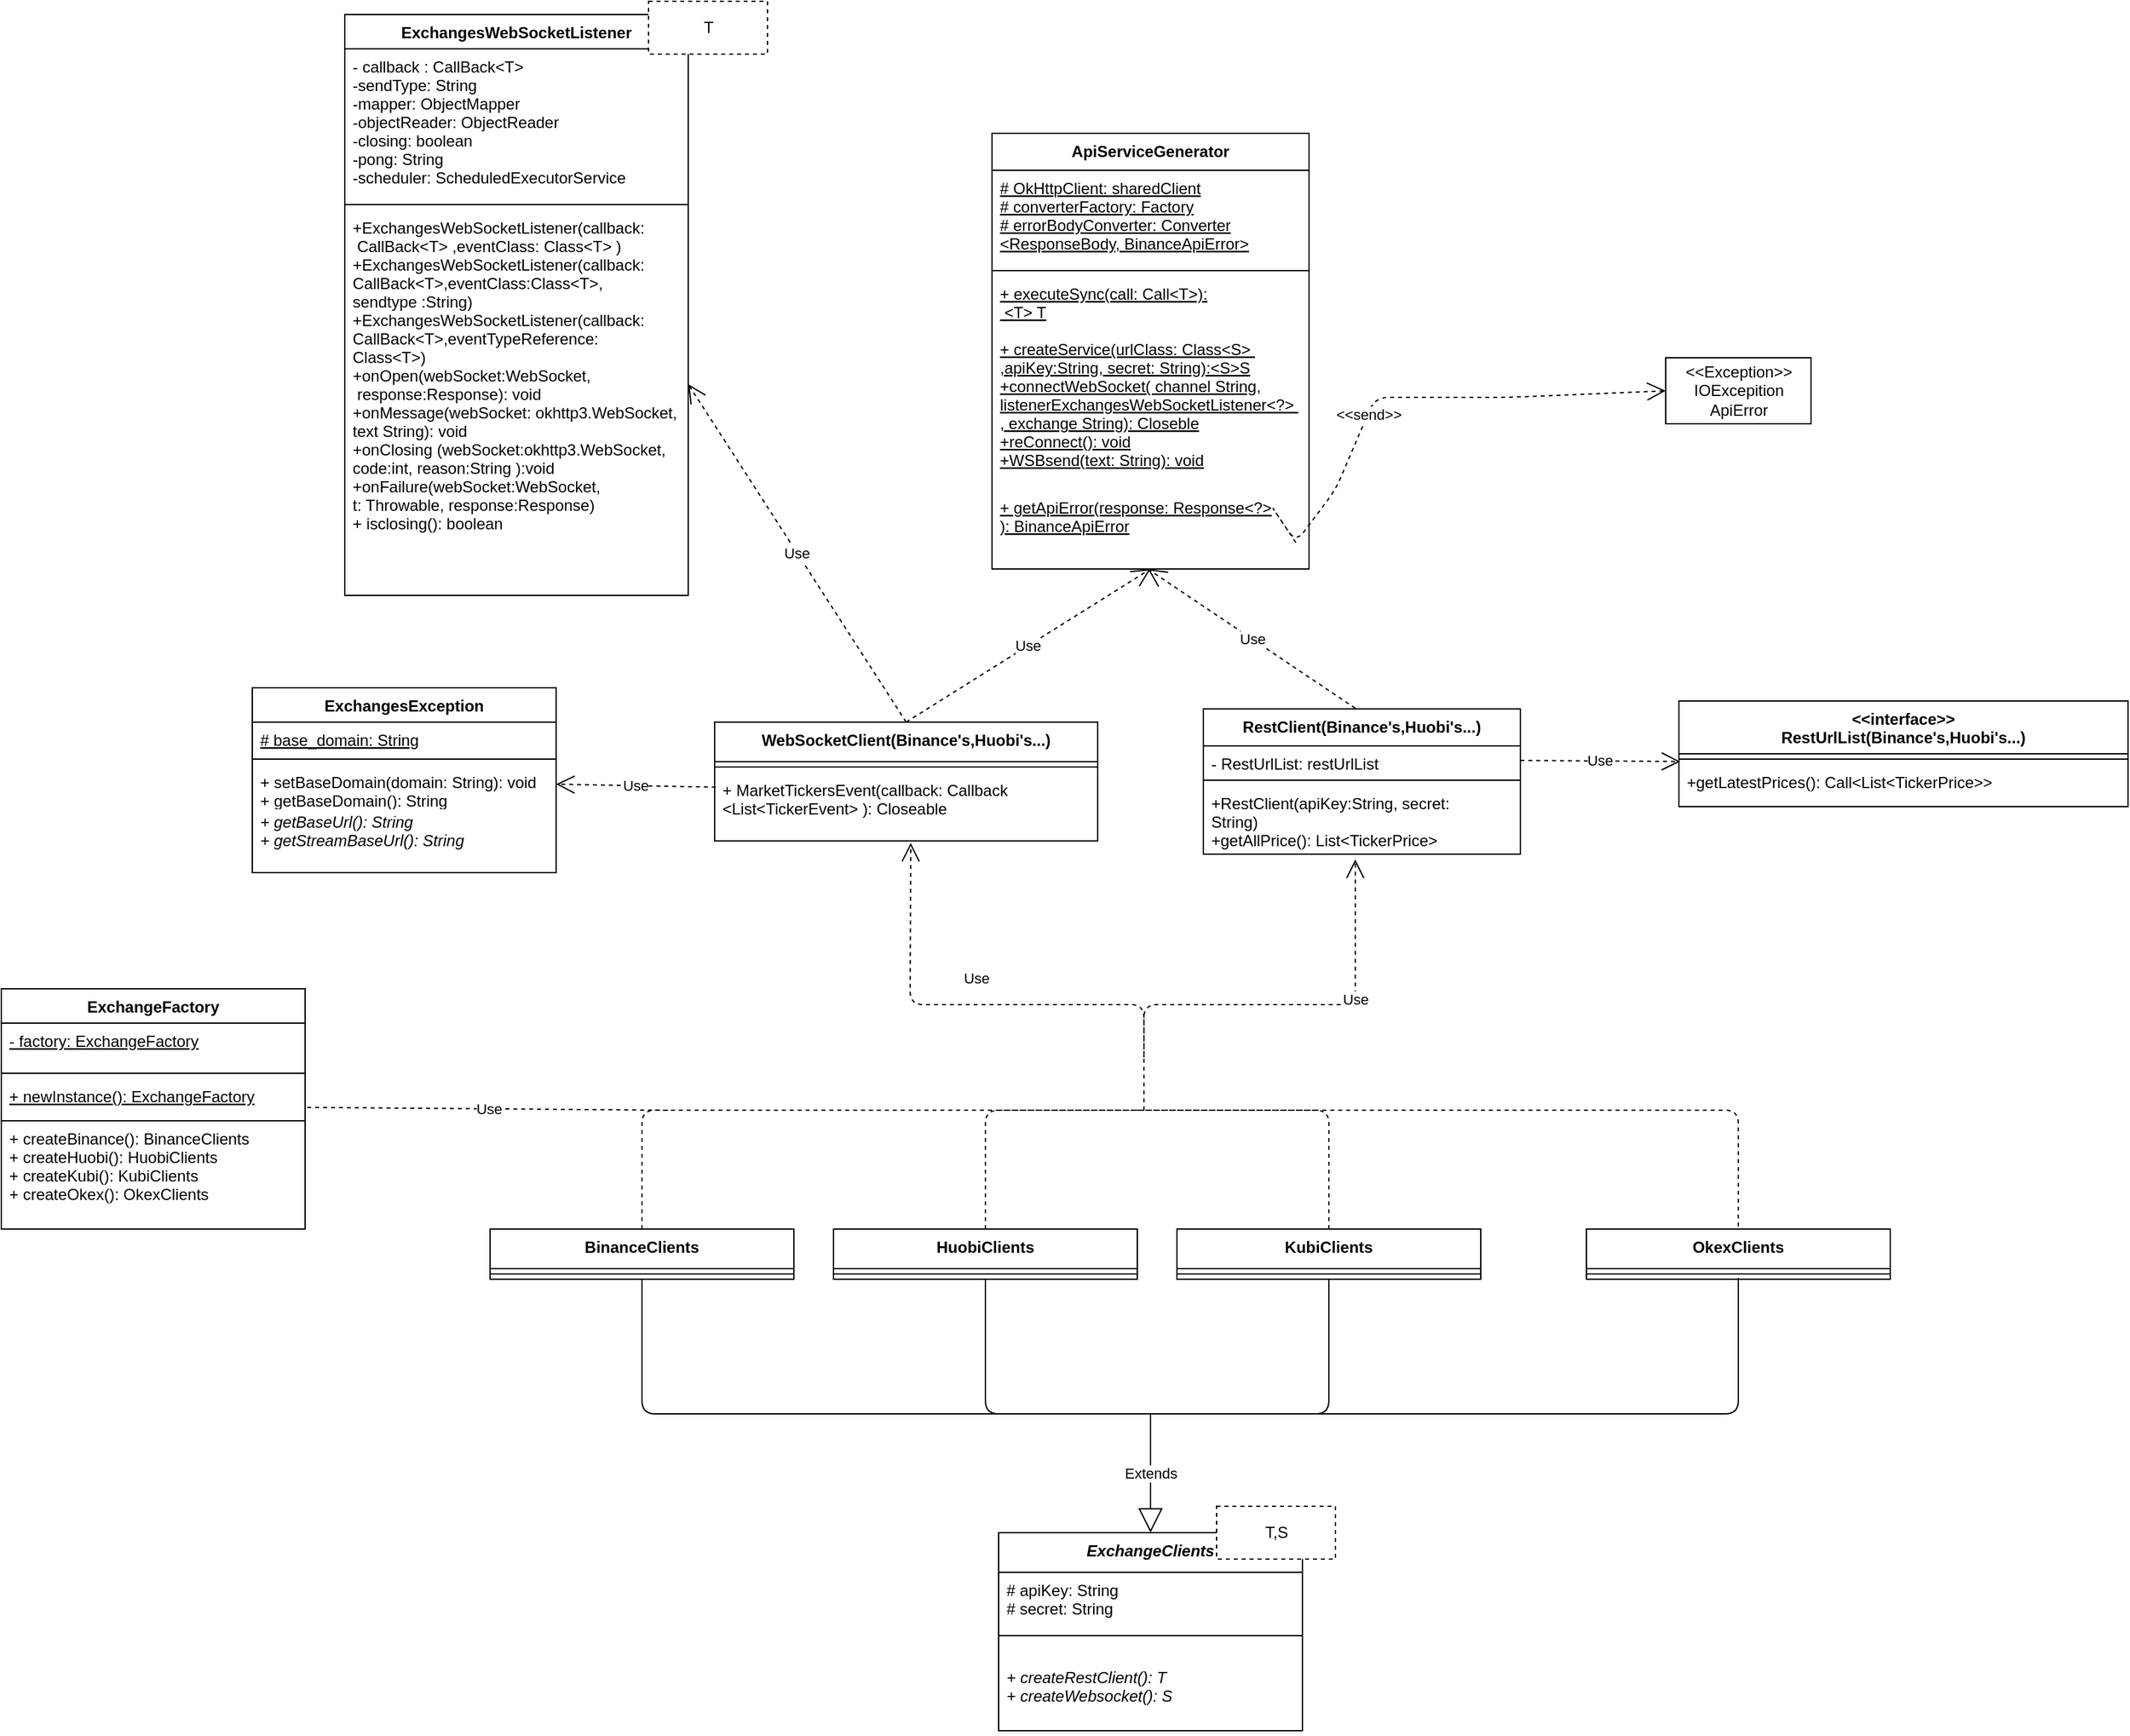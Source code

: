 <mxfile version="15.2.7" type="github">
  <diagram id="A37DV3WjvMcnFRjcwWZq" name="Page-1">
    <mxGraphModel dx="3460" dy="4253" grid="1" gridSize="10" guides="1" tooltips="1" connect="1" arrows="1" fold="1" page="1" pageScale="1" pageWidth="1654" pageHeight="2336" math="0" shadow="0">
      <root>
        <mxCell id="0" />
        <mxCell id="1" parent="0" />
        <mxCell id="saQZrc7lZc9PZ6fEef2M-4" value="ExchangeClients" style="swimlane;fontStyle=3;align=center;verticalAlign=top;childLayout=stackLayout;horizontal=1;startSize=30;horizontalStack=0;resizeParent=1;resizeParentMax=0;resizeLast=0;collapsible=1;marginBottom=0;direction=east;" parent="1" vertex="1">
          <mxGeometry x="965" y="640" width="230" height="150" as="geometry" />
        </mxCell>
        <mxCell id="saQZrc7lZc9PZ6fEef2M-5" value="# apiKey: String&#xa;# secret: String&#xa;" style="text;strokeColor=none;fillColor=none;align=left;verticalAlign=top;spacingLeft=4;spacingRight=4;overflow=hidden;rotatable=0;points=[[0,0.5],[1,0.5]];portConstraint=eastwest;" parent="saQZrc7lZc9PZ6fEef2M-4" vertex="1">
          <mxGeometry y="30" width="230" height="44" as="geometry" />
        </mxCell>
        <mxCell id="saQZrc7lZc9PZ6fEef2M-6" value="" style="line;strokeWidth=1;fillColor=none;align=left;verticalAlign=middle;spacingTop=-1;spacingLeft=3;spacingRight=3;rotatable=0;labelPosition=right;points=[];portConstraint=eastwest;" parent="saQZrc7lZc9PZ6fEef2M-4" vertex="1">
          <mxGeometry y="74" width="230" height="8" as="geometry" />
        </mxCell>
        <mxCell id="saQZrc7lZc9PZ6fEef2M-7" value="&#xa;+ createRestClient(): T&#xa;+ createWebsocket(): S" style="text;strokeColor=none;fillColor=none;align=left;verticalAlign=top;spacingLeft=4;spacingRight=4;overflow=hidden;rotatable=0;points=[[0,0.5],[1,0.5]];portConstraint=eastwest;fontStyle=2" parent="saQZrc7lZc9PZ6fEef2M-4" vertex="1">
          <mxGeometry y="82" width="230" height="68" as="geometry" />
        </mxCell>
        <mxCell id="5m-mVSH9zPSaH-w6CBmt-1" value="&lt;&lt;interface&gt;&gt;&#xa;RestUrlList(Binance&#39;s,Huobi&#39;s...)" style="swimlane;fontStyle=1;align=center;verticalAlign=top;childLayout=stackLayout;horizontal=1;startSize=40;horizontalStack=0;resizeParent=1;resizeParentMax=0;resizeLast=0;collapsible=1;marginBottom=0;" parent="1" vertex="1">
          <mxGeometry x="1480" y="10" width="340" height="80" as="geometry">
            <mxRectangle x="1330" y="440" width="110" height="30" as="alternateBounds" />
          </mxGeometry>
        </mxCell>
        <mxCell id="5m-mVSH9zPSaH-w6CBmt-3" value="" style="line;strokeWidth=1;fillColor=none;align=left;verticalAlign=middle;spacingTop=-1;spacingLeft=3;spacingRight=3;rotatable=0;labelPosition=right;points=[];portConstraint=eastwest;" parent="5m-mVSH9zPSaH-w6CBmt-1" vertex="1">
          <mxGeometry y="40" width="340" height="8" as="geometry" />
        </mxCell>
        <mxCell id="5m-mVSH9zPSaH-w6CBmt-4" value="+getLatestPrices(): Call&lt;List&lt;TickerPrice&gt;&gt;" style="text;strokeColor=none;fillColor=none;align=left;verticalAlign=top;spacingLeft=4;spacingRight=4;overflow=hidden;rotatable=0;points=[[0,0.5],[1,0.5]];portConstraint=eastwest;" parent="5m-mVSH9zPSaH-w6CBmt-1" vertex="1">
          <mxGeometry y="48" width="340" height="32" as="geometry" />
        </mxCell>
        <mxCell id="saQZrc7lZc9PZ6fEef2M-20" value="Use" style="endArrow=open;endSize=12;dashed=1;html=1;" parent="1" edge="1">
          <mxGeometry x="0.398" width="160" relative="1" as="geometry">
            <mxPoint x="1075" y="320" as="sourcePoint" />
            <mxPoint x="1235" y="130" as="targetPoint" />
            <Array as="points">
              <mxPoint x="1075" y="240" />
              <mxPoint x="1120" y="240" />
              <mxPoint x="1165" y="240" />
              <mxPoint x="1235" y="240" />
            </Array>
            <mxPoint as="offset" />
          </mxGeometry>
        </mxCell>
        <mxCell id="saQZrc7lZc9PZ6fEef2M-21" value="Use" style="endArrow=open;endSize=12;dashed=1;html=1;entryX=0.512;entryY=1.028;entryDx=0;entryDy=0;entryPerimeter=0;" parent="1" target="WPX5YWxRIWcnjSOnMV8b-8" edge="1">
          <mxGeometry x="-0.016" y="-20" width="160" relative="1" as="geometry">
            <mxPoint x="1075" y="280" as="sourcePoint" />
            <mxPoint x="488" y="140" as="targetPoint" />
            <Array as="points">
              <mxPoint x="1075" y="240" />
              <mxPoint x="898" y="240" />
            </Array>
            <mxPoint as="offset" />
          </mxGeometry>
        </mxCell>
        <mxCell id="saQZrc7lZc9PZ6fEef2M-28" value="Use" style="endArrow=open;endSize=12;dashed=1;html=1;exitX=0.5;exitY=0;exitDx=0;exitDy=0;" parent="1" edge="1">
          <mxGeometry width="160" relative="1" as="geometry">
            <mxPoint x="1235" y="15.5" as="sourcePoint" />
            <mxPoint x="1078" y="-90" as="targetPoint" />
          </mxGeometry>
        </mxCell>
        <mxCell id="saQZrc7lZc9PZ6fEef2M-29" value="ApiServiceGenerator" style="swimlane;fontStyle=1;align=center;verticalAlign=top;childLayout=stackLayout;horizontal=1;startSize=28;horizontalStack=0;resizeParent=1;resizeParentMax=0;resizeLast=0;collapsible=1;marginBottom=0;" parent="1" vertex="1">
          <mxGeometry x="960" y="-420" width="240" height="330" as="geometry" />
        </mxCell>
        <mxCell id="saQZrc7lZc9PZ6fEef2M-30" value="# OkHttpClient: sharedClient&#xa;# converterFactory: Factory&#xa;# errorBodyConverter: Converter&#xa;&lt;ResponseBody, BinanceApiError&gt;" style="text;strokeColor=none;fillColor=none;align=left;verticalAlign=top;spacingLeft=4;spacingRight=4;overflow=hidden;rotatable=0;points=[[0,0.5],[1,0.5]];portConstraint=eastwest;fontStyle=4" parent="saQZrc7lZc9PZ6fEef2M-29" vertex="1">
          <mxGeometry y="28" width="240" height="72" as="geometry" />
        </mxCell>
        <mxCell id="saQZrc7lZc9PZ6fEef2M-31" value="" style="line;strokeWidth=1;fillColor=none;align=left;verticalAlign=middle;spacingTop=-1;spacingLeft=3;spacingRight=3;rotatable=0;labelPosition=right;points=[];portConstraint=eastwest;" parent="saQZrc7lZc9PZ6fEef2M-29" vertex="1">
          <mxGeometry y="100" width="240" height="8" as="geometry" />
        </mxCell>
        <mxCell id="saQZrc7lZc9PZ6fEef2M-32" value="+ executeSync(call: Call&lt;T&gt;):&#xa; &lt;T&gt; T" style="text;strokeColor=none;fillColor=none;align=left;verticalAlign=top;spacingLeft=4;spacingRight=4;overflow=hidden;rotatable=0;points=[[0,0.5],[1,0.5]];portConstraint=eastwest;fontStyle=4" parent="saQZrc7lZc9PZ6fEef2M-29" vertex="1">
          <mxGeometry y="108" width="240" height="42" as="geometry" />
        </mxCell>
        <mxCell id="saQZrc7lZc9PZ6fEef2M-33" value="+ createService(urlClass: Class&lt;S&gt; &#xa;,apiKey:String, secret: String):&lt;S&gt;S&#xa;+connectWebSocket( channel String,&#xa;listenerExchangesWebSocketListener&lt;?&gt; &#xa;, exchange String): Closeble&#xa;+reConnect(): void&#xa;+WSBsend(text: String): void&#xa;" style="text;strokeColor=none;fillColor=none;align=left;verticalAlign=top;spacingLeft=4;spacingRight=4;overflow=hidden;rotatable=0;points=[[0,0.5],[1,0.5]];portConstraint=eastwest;fontStyle=4" parent="saQZrc7lZc9PZ6fEef2M-29" vertex="1">
          <mxGeometry y="150" width="240" height="120" as="geometry" />
        </mxCell>
        <mxCell id="CM9Afu2YifPehoNfD5sB-5" value="+ getApiError(response: Response&lt;?&gt;&#xa;): BinanceApiError&#xa;" style="text;strokeColor=none;fillColor=none;align=left;verticalAlign=top;spacingLeft=4;spacingRight=4;overflow=hidden;rotatable=0;points=[[0,0.5],[1,0.5]];portConstraint=eastwest;fontStyle=4" parent="saQZrc7lZc9PZ6fEef2M-29" vertex="1">
          <mxGeometry y="270" width="240" height="60" as="geometry" />
        </mxCell>
        <mxCell id="saQZrc7lZc9PZ6fEef2M-36" value="&amp;lt;&amp;lt;Exception&amp;gt;&amp;gt;&lt;br&gt;IOExcepition&lt;br&gt;ApiError" style="html=1;" parent="1" vertex="1">
          <mxGeometry x="1470" y="-250.0" width="110" height="50" as="geometry" />
        </mxCell>
        <mxCell id="saQZrc7lZc9PZ6fEef2M-37" value="&amp;lt;&amp;lt;send&amp;gt;&amp;gt;" style="endArrow=open;endSize=12;dashed=1;html=1;entryX=0;entryY=0.5;entryDx=0;entryDy=0;" parent="1" target="saQZrc7lZc9PZ6fEef2M-36" edge="1">
          <mxGeometry x="-0.118" width="160" relative="1" as="geometry">
            <mxPoint x="1190" y="-110" as="sourcePoint" />
            <mxPoint x="1444.24" y="-314.86" as="targetPoint" />
            <Array as="points">
              <mxPoint x="1170" y="-140" />
              <mxPoint x="1190" y="-110" />
              <mxPoint x="1220" y="-150" />
              <mxPoint x="1250" y="-220" />
              <mxPoint x="1350" y="-220" />
            </Array>
            <mxPoint as="offset" />
          </mxGeometry>
        </mxCell>
        <mxCell id="saQZrc7lZc9PZ6fEef2M-52" value="Use" style="endArrow=open;endSize=12;dashed=1;html=1;exitX=0.5;exitY=0;exitDx=0;exitDy=0;" parent="1" source="WPX5YWxRIWcnjSOnMV8b-4" edge="1">
          <mxGeometry width="160" relative="1" as="geometry">
            <mxPoint x="730" y="-270" as="sourcePoint" />
            <mxPoint x="730" y="-230" as="targetPoint" />
            <Array as="points" />
          </mxGeometry>
        </mxCell>
        <mxCell id="PJy8-3jixAbegAJKg2Lp-76" value="ExchangesException" style="swimlane;fontStyle=1;align=center;verticalAlign=top;childLayout=stackLayout;horizontal=1;startSize=26;horizontalStack=0;resizeParent=1;resizeParentMax=0;resizeLast=0;collapsible=1;marginBottom=0;" parent="1" vertex="1">
          <mxGeometry x="400" width="230" height="140" as="geometry" />
        </mxCell>
        <mxCell id="PJy8-3jixAbegAJKg2Lp-77" value="# base_domain: String" style="text;strokeColor=none;fillColor=none;align=left;verticalAlign=top;spacingLeft=4;spacingRight=4;overflow=hidden;rotatable=0;points=[[0,0.5],[1,0.5]];portConstraint=eastwest;fontStyle=4" parent="PJy8-3jixAbegAJKg2Lp-76" vertex="1">
          <mxGeometry y="26" width="230" height="24" as="geometry" />
        </mxCell>
        <mxCell id="PJy8-3jixAbegAJKg2Lp-78" value="" style="line;strokeWidth=1;fillColor=none;align=left;verticalAlign=middle;spacingTop=-1;spacingLeft=3;spacingRight=3;rotatable=0;labelPosition=right;points=[];portConstraint=eastwest;" parent="PJy8-3jixAbegAJKg2Lp-76" vertex="1">
          <mxGeometry y="50" width="230" height="8" as="geometry" />
        </mxCell>
        <mxCell id="PJy8-3jixAbegAJKg2Lp-79" value="+ setBaseDomain(domain: String): void&#xa;+ getBaseDomain(): String&#xa;" style="text;strokeColor=none;fillColor=none;align=left;verticalAlign=top;spacingLeft=4;spacingRight=4;overflow=hidden;rotatable=0;points=[[0,0.5],[1,0.5]];portConstraint=eastwest;fontStyle=0" parent="PJy8-3jixAbegAJKg2Lp-76" vertex="1">
          <mxGeometry y="58" width="230" height="30" as="geometry" />
        </mxCell>
        <mxCell id="PJy8-3jixAbegAJKg2Lp-80" value="+ getBaseUrl(): String&#xa;+ getStreamBaseUrl(): String&#xa;" style="text;strokeColor=none;fillColor=none;align=left;verticalAlign=top;spacingLeft=4;spacingRight=4;overflow=hidden;rotatable=0;points=[[0,0.5],[1,0.5]];portConstraint=eastwest;fontStyle=2" parent="PJy8-3jixAbegAJKg2Lp-76" vertex="1">
          <mxGeometry y="88" width="230" height="52" as="geometry" />
        </mxCell>
        <mxCell id="WPX5YWxRIWcnjSOnMV8b-4" value="WebSocketClient(Binance&#39;s,Huobi&#39;s...)" style="swimlane;fontStyle=1;align=center;verticalAlign=top;childLayout=stackLayout;horizontal=1;startSize=30;horizontalStack=0;resizeParent=1;resizeParentMax=0;resizeLast=0;collapsible=1;marginBottom=0;" parent="1" vertex="1">
          <mxGeometry x="750" y="26.0" width="290" height="90" as="geometry" />
        </mxCell>
        <mxCell id="WPX5YWxRIWcnjSOnMV8b-6" value="" style="line;strokeWidth=1;fillColor=none;align=left;verticalAlign=middle;spacingTop=-1;spacingLeft=3;spacingRight=3;rotatable=0;labelPosition=right;points=[];portConstraint=eastwest;" parent="WPX5YWxRIWcnjSOnMV8b-4" vertex="1">
          <mxGeometry y="30" width="290" height="8" as="geometry" />
        </mxCell>
        <mxCell id="WPX5YWxRIWcnjSOnMV8b-8" value="+ MarketTickersEvent(callback: Callback&#xa;&lt;List&lt;TickerEvent&gt; ): Closeable&#xa;" style="text;strokeColor=none;fillColor=none;align=left;verticalAlign=top;spacingLeft=4;spacingRight=4;overflow=hidden;rotatable=0;points=[[0,0.5],[1,0.5]];portConstraint=eastwest;fontStyle=0" parent="WPX5YWxRIWcnjSOnMV8b-4" vertex="1">
          <mxGeometry y="38" width="290" height="52" as="geometry" />
        </mxCell>
        <mxCell id="yuhyR-sOTvn7wae4s6oN-4" value="Use" style="endArrow=open;endSize=12;dashed=1;html=1;entryX=0.003;entryY=-0.067;entryDx=0;entryDy=0;entryPerimeter=0;exitX=1;exitY=0.5;exitDx=0;exitDy=0;" parent="1" source="yuhyR-sOTvn7wae4s6oN-11" target="5m-mVSH9zPSaH-w6CBmt-4" edge="1">
          <mxGeometry width="160" relative="1" as="geometry">
            <mxPoint x="1330.57" y="55.314" as="sourcePoint" />
            <mxPoint x="1654.45" y="54.368" as="targetPoint" />
          </mxGeometry>
        </mxCell>
        <mxCell id="yuhyR-sOTvn7wae4s6oN-10" value="RestClient(Binance&#39;s,Huobi&#39;s...)" style="swimlane;fontStyle=1;align=center;verticalAlign=top;childLayout=stackLayout;horizontal=1;startSize=28;horizontalStack=0;resizeParent=1;resizeParentMax=0;resizeLast=0;collapsible=1;marginBottom=0;" parent="1" vertex="1">
          <mxGeometry x="1120" y="16" width="240" height="110" as="geometry" />
        </mxCell>
        <mxCell id="yuhyR-sOTvn7wae4s6oN-11" value="- RestUrlList: restUrlList" style="text;strokeColor=none;fillColor=none;align=left;verticalAlign=top;spacingLeft=4;spacingRight=4;overflow=hidden;rotatable=0;points=[[0,0.5],[1,0.5]];portConstraint=eastwest;fontStyle=0" parent="yuhyR-sOTvn7wae4s6oN-10" vertex="1">
          <mxGeometry y="28" width="240" height="22" as="geometry" />
        </mxCell>
        <mxCell id="yuhyR-sOTvn7wae4s6oN-12" value="" style="line;strokeWidth=1;fillColor=none;align=left;verticalAlign=middle;spacingTop=-1;spacingLeft=3;spacingRight=3;rotatable=0;labelPosition=right;points=[];portConstraint=eastwest;" parent="yuhyR-sOTvn7wae4s6oN-10" vertex="1">
          <mxGeometry y="50" width="240" height="8" as="geometry" />
        </mxCell>
        <mxCell id="yuhyR-sOTvn7wae4s6oN-13" value="+RestClient(apiKey:String, secret:&#xa;String)&#xa;+getAllPrice(): List&lt;TickerPrice&gt;" style="text;strokeColor=none;fillColor=none;align=left;verticalAlign=top;spacingLeft=4;spacingRight=4;overflow=hidden;rotatable=0;points=[[0,0.5],[1,0.5]];portConstraint=eastwest;fontStyle=0" parent="yuhyR-sOTvn7wae4s6oN-10" vertex="1">
          <mxGeometry y="58" width="240" height="52" as="geometry" />
        </mxCell>
        <mxCell id="yuhyR-sOTvn7wae4s6oN-23" value="ExchangesWebSocketListener" style="swimlane;fontStyle=1;align=center;verticalAlign=top;childLayout=stackLayout;horizontal=1;startSize=26;horizontalStack=0;resizeParent=1;resizeParentMax=0;resizeLast=0;collapsible=1;marginBottom=0;" parent="1" vertex="1">
          <mxGeometry x="470" y="-510" width="260" height="440" as="geometry" />
        </mxCell>
        <mxCell id="yuhyR-sOTvn7wae4s6oN-24" value="- callback : CallBack&lt;T&gt;&#xa;-sendType: String&#xa;-mapper: ObjectMapper&#xa;-objectReader: ObjectReader&#xa;-closing: boolean&#xa;-pong: String&#xa;-scheduler: ScheduledExecutorService&#xa;&#xa;" style="text;strokeColor=none;fillColor=none;align=left;verticalAlign=top;spacingLeft=4;spacingRight=4;overflow=hidden;rotatable=0;points=[[0,0.5],[1,0.5]];portConstraint=eastwest;fontStyle=0" parent="yuhyR-sOTvn7wae4s6oN-23" vertex="1">
          <mxGeometry y="26" width="260" height="114" as="geometry" />
        </mxCell>
        <mxCell id="yuhyR-sOTvn7wae4s6oN-25" value="" style="line;strokeWidth=1;fillColor=none;align=left;verticalAlign=middle;spacingTop=-1;spacingLeft=3;spacingRight=3;rotatable=0;labelPosition=right;points=[];portConstraint=eastwest;" parent="yuhyR-sOTvn7wae4s6oN-23" vertex="1">
          <mxGeometry y="140" width="260" height="8" as="geometry" />
        </mxCell>
        <mxCell id="yuhyR-sOTvn7wae4s6oN-26" value="+ExchangesWebSocketListener(callback:&#xa; CallBack&lt;T&gt; ,eventClass: Class&lt;T&gt; ) &#xa;+ExchangesWebSocketListener(callback:&#xa;CallBack&lt;T&gt;,eventClass:Class&lt;T&gt;,&#xa;sendtype :String) &#xa;+ExchangesWebSocketListener(callback:&#xa;CallBack&lt;T&gt;,eventTypeReference:&#xa;Class&lt;T&gt;) &#xa;+onOpen(webSocket:WebSocket,&#xa; response:Response): void&#xa;+onMessage(webSocket: okhttp3.WebSocket,&#xa;text String): void&#xa;+onClosing (webSocket:okhttp3.WebSocket,&#xa;code:int, reason:String ):void&#xa;+onFailure(webSocket:WebSocket,&#xa;t: Throwable, response:Response)&#xa;+ isclosing(): boolean&#xa;" style="text;strokeColor=none;fillColor=none;align=left;verticalAlign=top;spacingLeft=4;spacingRight=4;overflow=hidden;rotatable=0;points=[[0,0.5],[1,0.5]];portConstraint=eastwest;fontStyle=0" parent="yuhyR-sOTvn7wae4s6oN-23" vertex="1">
          <mxGeometry y="148" width="260" height="292" as="geometry" />
        </mxCell>
        <mxCell id="EWYJBneFfF85YlwlRIp2-1" value="Use" style="endArrow=open;endSize=12;dashed=1;html=1;exitX=0.5;exitY=0;exitDx=0;exitDy=0;" parent="1" source="WPX5YWxRIWcnjSOnMV8b-4" edge="1">
          <mxGeometry width="160" relative="1" as="geometry">
            <mxPoint x="905" y="20" as="sourcePoint" />
            <mxPoint x="1080" y="-90" as="targetPoint" />
          </mxGeometry>
        </mxCell>
        <mxCell id="EWYJBneFfF85YlwlRIp2-10" value="" style="group;direction=east;" parent="1" vertex="1" connectable="0">
          <mxGeometry x="1130" y="620" width="90" height="40" as="geometry" />
        </mxCell>
        <mxCell id="EWYJBneFfF85YlwlRIp2-8" value="" style="rounded=0;whiteSpace=wrap;html=1;dashed=1;" parent="EWYJBneFfF85YlwlRIp2-10" vertex="1">
          <mxGeometry width="90" height="40" as="geometry" />
        </mxCell>
        <mxCell id="EWYJBneFfF85YlwlRIp2-9" value="T,S" style="text;html=1;align=center;verticalAlign=middle;resizable=0;points=[];autosize=1;strokeColor=none;" parent="EWYJBneFfF85YlwlRIp2-10" vertex="1">
          <mxGeometry x="30" y="10" width="30" height="20" as="geometry" />
        </mxCell>
        <mxCell id="m2CBm33dsmFT7d-ArpLm-4" value="BinanceClients" style="swimlane;fontStyle=1;align=center;verticalAlign=top;childLayout=stackLayout;horizontal=1;startSize=30;horizontalStack=0;resizeParent=1;resizeParentMax=0;resizeLast=0;collapsible=1;marginBottom=0;" parent="1" vertex="1">
          <mxGeometry x="580" y="410" width="230" height="38" as="geometry" />
        </mxCell>
        <mxCell id="m2CBm33dsmFT7d-ArpLm-5" value="" style="line;strokeWidth=1;fillColor=none;align=left;verticalAlign=middle;spacingTop=-1;spacingLeft=3;spacingRight=3;rotatable=0;labelPosition=right;points=[];portConstraint=eastwest;" parent="m2CBm33dsmFT7d-ArpLm-4" vertex="1">
          <mxGeometry y="30" width="230" height="8" as="geometry" />
        </mxCell>
        <mxCell id="m2CBm33dsmFT7d-ArpLm-7" value="HuobiClients" style="swimlane;fontStyle=1;align=center;verticalAlign=top;childLayout=stackLayout;horizontal=1;startSize=30;horizontalStack=0;resizeParent=1;resizeParentMax=0;resizeLast=0;collapsible=1;marginBottom=0;" parent="1" vertex="1">
          <mxGeometry x="840" y="410" width="230" height="38" as="geometry" />
        </mxCell>
        <mxCell id="m2CBm33dsmFT7d-ArpLm-8" value="" style="line;strokeWidth=1;fillColor=none;align=left;verticalAlign=middle;spacingTop=-1;spacingLeft=3;spacingRight=3;rotatable=0;labelPosition=right;points=[];portConstraint=eastwest;" parent="m2CBm33dsmFT7d-ArpLm-7" vertex="1">
          <mxGeometry y="30" width="230" height="8" as="geometry" />
        </mxCell>
        <mxCell id="m2CBm33dsmFT7d-ArpLm-10" value="KubiClients" style="swimlane;fontStyle=1;align=center;verticalAlign=top;childLayout=stackLayout;horizontal=1;startSize=30;horizontalStack=0;resizeParent=1;resizeParentMax=0;resizeLast=0;collapsible=1;marginBottom=0;" parent="1" vertex="1">
          <mxGeometry x="1100" y="410" width="230" height="38" as="geometry" />
        </mxCell>
        <mxCell id="m2CBm33dsmFT7d-ArpLm-11" value="" style="line;strokeWidth=1;fillColor=none;align=left;verticalAlign=middle;spacingTop=-1;spacingLeft=3;spacingRight=3;rotatable=0;labelPosition=right;points=[];portConstraint=eastwest;" parent="m2CBm33dsmFT7d-ArpLm-10" vertex="1">
          <mxGeometry y="30" width="230" height="8" as="geometry" />
        </mxCell>
        <mxCell id="m2CBm33dsmFT7d-ArpLm-16" value="OkexClients" style="swimlane;fontStyle=1;align=center;verticalAlign=top;childLayout=stackLayout;horizontal=1;startSize=30;horizontalStack=0;resizeParent=1;resizeParentMax=0;resizeLast=0;collapsible=1;marginBottom=0;" parent="1" vertex="1">
          <mxGeometry x="1410" y="410" width="230" height="38" as="geometry" />
        </mxCell>
        <mxCell id="m2CBm33dsmFT7d-ArpLm-17" value="" style="line;strokeWidth=1;fillColor=none;align=left;verticalAlign=middle;spacingTop=-1;spacingLeft=3;spacingRight=3;rotatable=0;labelPosition=right;points=[];portConstraint=eastwest;" parent="m2CBm33dsmFT7d-ArpLm-16" vertex="1">
          <mxGeometry y="30" width="230" height="8" as="geometry" />
        </mxCell>
        <mxCell id="4DpUQDPaUJi2yu414M8M-12" value="" style="endArrow=none;dashed=1;html=1;exitX=0.5;exitY=0;exitDx=0;exitDy=0;" parent="1" source="m2CBm33dsmFT7d-ArpLm-4" edge="1">
          <mxGeometry width="50" height="50" relative="1" as="geometry">
            <mxPoint x="910" y="350" as="sourcePoint" />
            <mxPoint x="1070" y="320" as="targetPoint" />
            <Array as="points">
              <mxPoint x="695" y="320" />
            </Array>
          </mxGeometry>
        </mxCell>
        <mxCell id="4DpUQDPaUJi2yu414M8M-13" value="" style="endArrow=none;dashed=1;html=1;" parent="1" edge="1">
          <mxGeometry width="50" height="50" relative="1" as="geometry">
            <mxPoint x="1525" y="408" as="sourcePoint" />
            <mxPoint x="1070" y="320" as="targetPoint" />
            <Array as="points">
              <mxPoint x="1525" y="320" />
            </Array>
          </mxGeometry>
        </mxCell>
        <mxCell id="4DpUQDPaUJi2yu414M8M-14" value="" style="endArrow=none;dashed=1;html=1;exitX=0.5;exitY=0;exitDx=0;exitDy=0;" parent="1" source="m2CBm33dsmFT7d-ArpLm-10" edge="1">
          <mxGeometry width="50" height="50" relative="1" as="geometry">
            <mxPoint x="1535" y="418" as="sourcePoint" />
            <mxPoint x="1070" y="320" as="targetPoint" />
            <Array as="points">
              <mxPoint x="1215" y="320" />
            </Array>
          </mxGeometry>
        </mxCell>
        <mxCell id="4DpUQDPaUJi2yu414M8M-15" value="" style="endArrow=none;dashed=1;html=1;exitX=0.5;exitY=0;exitDx=0;exitDy=0;" parent="1" source="m2CBm33dsmFT7d-ArpLm-7" edge="1">
          <mxGeometry width="50" height="50" relative="1" as="geometry">
            <mxPoint x="1225" y="420" as="sourcePoint" />
            <mxPoint x="1070" y="320" as="targetPoint" />
            <Array as="points">
              <mxPoint x="955" y="320" />
            </Array>
          </mxGeometry>
        </mxCell>
        <mxCell id="4DpUQDPaUJi2yu414M8M-16" value="Extends" style="endArrow=block;endSize=16;endFill=0;html=1;" parent="1" edge="1">
          <mxGeometry width="160" relative="1" as="geometry">
            <mxPoint x="1080" y="550" as="sourcePoint" />
            <mxPoint x="1080" y="640" as="targetPoint" />
          </mxGeometry>
        </mxCell>
        <mxCell id="4DpUQDPaUJi2yu414M8M-17" value="" style="endArrow=none;html=1;" parent="1" edge="1">
          <mxGeometry width="50" height="50" relative="1" as="geometry">
            <mxPoint x="1080" y="550" as="sourcePoint" />
            <mxPoint x="1525" y="447" as="targetPoint" />
            <Array as="points">
              <mxPoint x="1525" y="550" />
            </Array>
          </mxGeometry>
        </mxCell>
        <mxCell id="4DpUQDPaUJi2yu414M8M-18" value="" style="endArrow=none;html=1;entryX=0.5;entryY=1;entryDx=0;entryDy=0;" parent="1" target="m2CBm33dsmFT7d-ArpLm-4" edge="1">
          <mxGeometry width="50" height="50" relative="1" as="geometry">
            <mxPoint x="1080" y="550" as="sourcePoint" />
            <mxPoint x="1535" y="457" as="targetPoint" />
            <Array as="points">
              <mxPoint x="695" y="550" />
            </Array>
          </mxGeometry>
        </mxCell>
        <mxCell id="4DpUQDPaUJi2yu414M8M-19" value="+ createBinance(): BinanceClients&#xa;+ createHuobi(): HuobiClients&#xa;+ createKubi(): KubiClients&#xa;+ createOkex(): OkexClients&#xa;" style="text;fillColor=none;align=left;verticalAlign=top;spacingLeft=4;spacingRight=4;overflow=hidden;rotatable=0;points=[[0,0.5],[1,0.5]];portConstraint=eastwest;fontStyle=0;strokeColor=#000000;" parent="1" vertex="1">
          <mxGeometry x="210" y="328" width="230" height="82" as="geometry" />
        </mxCell>
        <mxCell id="4DpUQDPaUJi2yu414M8M-20" value="ExchangeFactory" style="swimlane;fontStyle=1;align=center;verticalAlign=top;childLayout=stackLayout;horizontal=1;startSize=26;horizontalStack=0;resizeParent=1;resizeParentMax=0;resizeLast=0;collapsible=1;marginBottom=0;" parent="1" vertex="1">
          <mxGeometry x="210" y="228" width="230" height="100" as="geometry" />
        </mxCell>
        <mxCell id="4DpUQDPaUJi2yu414M8M-21" value="- factory: ExchangeFactory" style="text;strokeColor=none;fillColor=none;align=left;verticalAlign=top;spacingLeft=4;spacingRight=4;overflow=hidden;rotatable=0;points=[[0,0.5],[1,0.5]];portConstraint=eastwest;fontStyle=4" parent="4DpUQDPaUJi2yu414M8M-20" vertex="1">
          <mxGeometry y="26" width="230" height="34" as="geometry" />
        </mxCell>
        <mxCell id="4DpUQDPaUJi2yu414M8M-22" value="" style="line;strokeWidth=1;fillColor=none;align=left;verticalAlign=middle;spacingTop=-1;spacingLeft=3;spacingRight=3;rotatable=0;labelPosition=right;points=[];portConstraint=eastwest;" parent="4DpUQDPaUJi2yu414M8M-20" vertex="1">
          <mxGeometry y="60" width="230" height="8" as="geometry" />
        </mxCell>
        <mxCell id="4DpUQDPaUJi2yu414M8M-23" value="+ newInstance(): ExchangeFactory&#xa;" style="text;strokeColor=none;fillColor=none;align=left;verticalAlign=top;spacingLeft=4;spacingRight=4;overflow=hidden;rotatable=0;points=[[0,0.5],[1,0.5]];portConstraint=eastwest;fontStyle=4" parent="4DpUQDPaUJi2yu414M8M-20" vertex="1">
          <mxGeometry y="68" width="230" height="32" as="geometry" />
        </mxCell>
        <mxCell id="4DpUQDPaUJi2yu414M8M-26" value="" style="endArrow=none;html=1;entryX=0.5;entryY=1;entryDx=0;entryDy=0;" parent="1" target="m2CBm33dsmFT7d-ArpLm-10" edge="1">
          <mxGeometry width="50" height="50" relative="1" as="geometry">
            <mxPoint x="1080" y="550" as="sourcePoint" />
            <mxPoint x="1535" y="457" as="targetPoint" />
            <Array as="points">
              <mxPoint x="1215" y="550" />
            </Array>
          </mxGeometry>
        </mxCell>
        <mxCell id="4DpUQDPaUJi2yu414M8M-27" value="" style="endArrow=none;html=1;entryX=0.5;entryY=1;entryDx=0;entryDy=0;" parent="1" target="m2CBm33dsmFT7d-ArpLm-7" edge="1">
          <mxGeometry width="50" height="50" relative="1" as="geometry">
            <mxPoint x="1080" y="550" as="sourcePoint" />
            <mxPoint x="1225" y="458" as="targetPoint" />
            <Array as="points">
              <mxPoint x="955" y="550" />
            </Array>
          </mxGeometry>
        </mxCell>
        <mxCell id="4DpUQDPaUJi2yu414M8M-28" value="Use" style="endArrow=none;endSize=12;dashed=1;html=1;exitX=1.007;exitY=0.682;exitDx=0;exitDy=0;exitPerimeter=0;endFill=0;" parent="1" source="4DpUQDPaUJi2yu414M8M-23" edge="1">
          <mxGeometry width="160" relative="1" as="geometry">
            <mxPoint x="540.0" y="320.448" as="sourcePoint" />
            <mxPoint x="715.63" y="320" as="targetPoint" />
          </mxGeometry>
        </mxCell>
        <mxCell id="YmL_KbCpj7nPlXu3gKQG-1" value="Use" style="endArrow=open;endSize=12;dashed=1;html=1;exitX=0.003;exitY=0.217;exitDx=0;exitDy=0;entryX=1;entryY=0.5;entryDx=0;entryDy=0;exitPerimeter=0;" edge="1" parent="1" source="WPX5YWxRIWcnjSOnMV8b-8" target="PJy8-3jixAbegAJKg2Lp-79">
          <mxGeometry width="160" relative="1" as="geometry">
            <mxPoint x="905.0" y="36" as="sourcePoint" />
            <mxPoint x="1090" y="-80.0" as="targetPoint" />
          </mxGeometry>
        </mxCell>
        <mxCell id="YmL_KbCpj7nPlXu3gKQG-3" value="" style="group;direction=east;" vertex="1" connectable="0" parent="1">
          <mxGeometry x="700" y="-520" width="90" height="40" as="geometry" />
        </mxCell>
        <mxCell id="YmL_KbCpj7nPlXu3gKQG-4" value="" style="rounded=0;whiteSpace=wrap;html=1;dashed=1;" vertex="1" parent="YmL_KbCpj7nPlXu3gKQG-3">
          <mxGeometry width="90" height="40" as="geometry" />
        </mxCell>
        <mxCell id="YmL_KbCpj7nPlXu3gKQG-5" value="T" style="text;html=1;align=center;verticalAlign=middle;resizable=0;points=[];autosize=1;strokeColor=none;" vertex="1" parent="YmL_KbCpj7nPlXu3gKQG-3">
          <mxGeometry x="35" y="10" width="20" height="20" as="geometry" />
        </mxCell>
      </root>
    </mxGraphModel>
  </diagram>
</mxfile>
